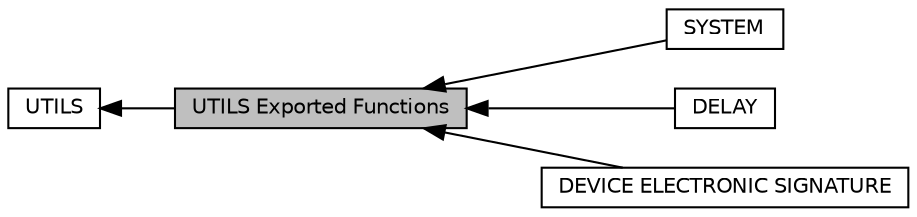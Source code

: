 digraph "UTILS Exported Functions"
{
  edge [fontname="Helvetica",fontsize="10",labelfontname="Helvetica",labelfontsize="10"];
  node [fontname="Helvetica",fontsize="10",shape=record];
  rankdir=LR;
  Node1 [label="UTILS",height=0.2,width=0.4,color="black", fillcolor="white", style="filled",URL="$group___u_t_i_l_s___l_l.html"];
  Node4 [label="SYSTEM",height=0.2,width=0.4,color="black", fillcolor="white", style="filled",URL="$group___u_t_i_l_s___e_f___s_y_s_t_e_m.html"];
  Node3 [label="DELAY",height=0.2,width=0.4,color="black", fillcolor="white", style="filled",URL="$group___u_t_i_l_s___l_l___e_f___d_e_l_a_y.html"];
  Node0 [label="UTILS Exported Functions",height=0.2,width=0.4,color="black", fillcolor="grey75", style="filled", fontcolor="black"];
  Node2 [label="DEVICE ELECTRONIC SIGNATURE",height=0.2,width=0.4,color="black", fillcolor="white", style="filled",URL="$group___u_t_i_l_s___e_f___d_e_v_i_c_e___e_l_e_c_t_r_o_n_i_c___s_i_g_n_a_t_u_r_e.html"];
  Node1->Node0 [shape=plaintext, dir="back", style="solid"];
  Node0->Node2 [shape=plaintext, dir="back", style="solid"];
  Node0->Node3 [shape=plaintext, dir="back", style="solid"];
  Node0->Node4 [shape=plaintext, dir="back", style="solid"];
}
